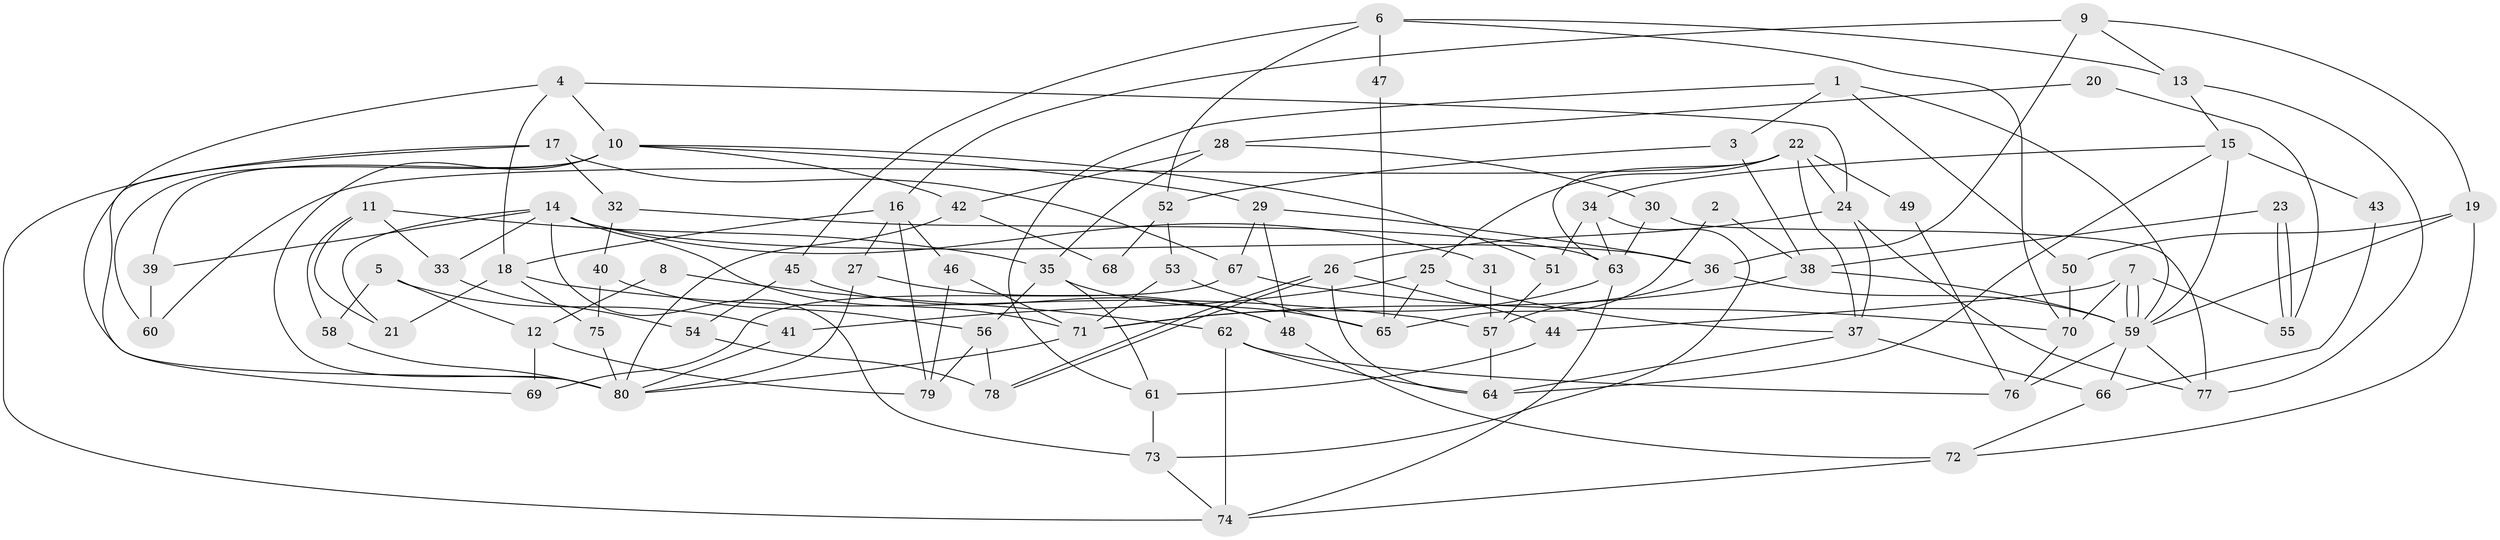 // coarse degree distribution, {4: 0.225, 2: 0.075, 3: 0.175, 11: 0.05, 6: 0.125, 8: 0.025, 12: 0.025, 5: 0.175, 7: 0.075, 10: 0.025, 9: 0.025}
// Generated by graph-tools (version 1.1) at 2025/18/03/04/25 18:18:35]
// undirected, 80 vertices, 160 edges
graph export_dot {
graph [start="1"]
  node [color=gray90,style=filled];
  1;
  2;
  3;
  4;
  5;
  6;
  7;
  8;
  9;
  10;
  11;
  12;
  13;
  14;
  15;
  16;
  17;
  18;
  19;
  20;
  21;
  22;
  23;
  24;
  25;
  26;
  27;
  28;
  29;
  30;
  31;
  32;
  33;
  34;
  35;
  36;
  37;
  38;
  39;
  40;
  41;
  42;
  43;
  44;
  45;
  46;
  47;
  48;
  49;
  50;
  51;
  52;
  53;
  54;
  55;
  56;
  57;
  58;
  59;
  60;
  61;
  62;
  63;
  64;
  65;
  66;
  67;
  68;
  69;
  70;
  71;
  72;
  73;
  74;
  75;
  76;
  77;
  78;
  79;
  80;
  1 -- 50;
  1 -- 59;
  1 -- 3;
  1 -- 61;
  2 -- 38;
  2 -- 65;
  3 -- 38;
  3 -- 52;
  4 -- 10;
  4 -- 80;
  4 -- 18;
  4 -- 24;
  5 -- 58;
  5 -- 41;
  5 -- 12;
  6 -- 13;
  6 -- 70;
  6 -- 45;
  6 -- 47;
  6 -- 52;
  7 -- 44;
  7 -- 59;
  7 -- 59;
  7 -- 55;
  7 -- 70;
  8 -- 12;
  8 -- 62;
  9 -- 13;
  9 -- 36;
  9 -- 16;
  9 -- 19;
  10 -- 29;
  10 -- 39;
  10 -- 42;
  10 -- 51;
  10 -- 60;
  10 -- 80;
  11 -- 35;
  11 -- 21;
  11 -- 33;
  11 -- 58;
  12 -- 79;
  12 -- 69;
  13 -- 15;
  13 -- 77;
  14 -- 71;
  14 -- 73;
  14 -- 21;
  14 -- 31;
  14 -- 33;
  14 -- 36;
  14 -- 39;
  15 -- 59;
  15 -- 64;
  15 -- 34;
  15 -- 43;
  16 -- 27;
  16 -- 18;
  16 -- 46;
  16 -- 79;
  17 -- 74;
  17 -- 67;
  17 -- 32;
  17 -- 69;
  18 -- 21;
  18 -- 57;
  18 -- 75;
  19 -- 59;
  19 -- 50;
  19 -- 72;
  20 -- 28;
  20 -- 55;
  22 -- 25;
  22 -- 63;
  22 -- 24;
  22 -- 37;
  22 -- 49;
  22 -- 60;
  23 -- 55;
  23 -- 55;
  23 -- 38;
  24 -- 26;
  24 -- 37;
  24 -- 77;
  25 -- 65;
  25 -- 37;
  25 -- 41;
  26 -- 78;
  26 -- 78;
  26 -- 44;
  26 -- 64;
  27 -- 80;
  27 -- 48;
  28 -- 30;
  28 -- 42;
  28 -- 35;
  29 -- 36;
  29 -- 67;
  29 -- 48;
  30 -- 77;
  30 -- 63;
  31 -- 57;
  32 -- 63;
  32 -- 40;
  33 -- 54;
  34 -- 51;
  34 -- 63;
  34 -- 73;
  35 -- 56;
  35 -- 61;
  35 -- 65;
  36 -- 57;
  36 -- 59;
  37 -- 64;
  37 -- 66;
  38 -- 71;
  38 -- 59;
  39 -- 60;
  40 -- 56;
  40 -- 75;
  41 -- 80;
  42 -- 80;
  42 -- 68;
  43 -- 66;
  44 -- 61;
  45 -- 48;
  45 -- 54;
  46 -- 71;
  46 -- 79;
  47 -- 65;
  48 -- 72;
  49 -- 76;
  50 -- 70;
  51 -- 57;
  52 -- 53;
  52 -- 68;
  53 -- 71;
  53 -- 65;
  54 -- 78;
  56 -- 79;
  56 -- 78;
  57 -- 64;
  58 -- 80;
  59 -- 66;
  59 -- 76;
  59 -- 77;
  61 -- 73;
  62 -- 74;
  62 -- 64;
  62 -- 76;
  63 -- 74;
  63 -- 71;
  66 -- 72;
  67 -- 70;
  67 -- 69;
  70 -- 76;
  71 -- 80;
  72 -- 74;
  73 -- 74;
  75 -- 80;
}
